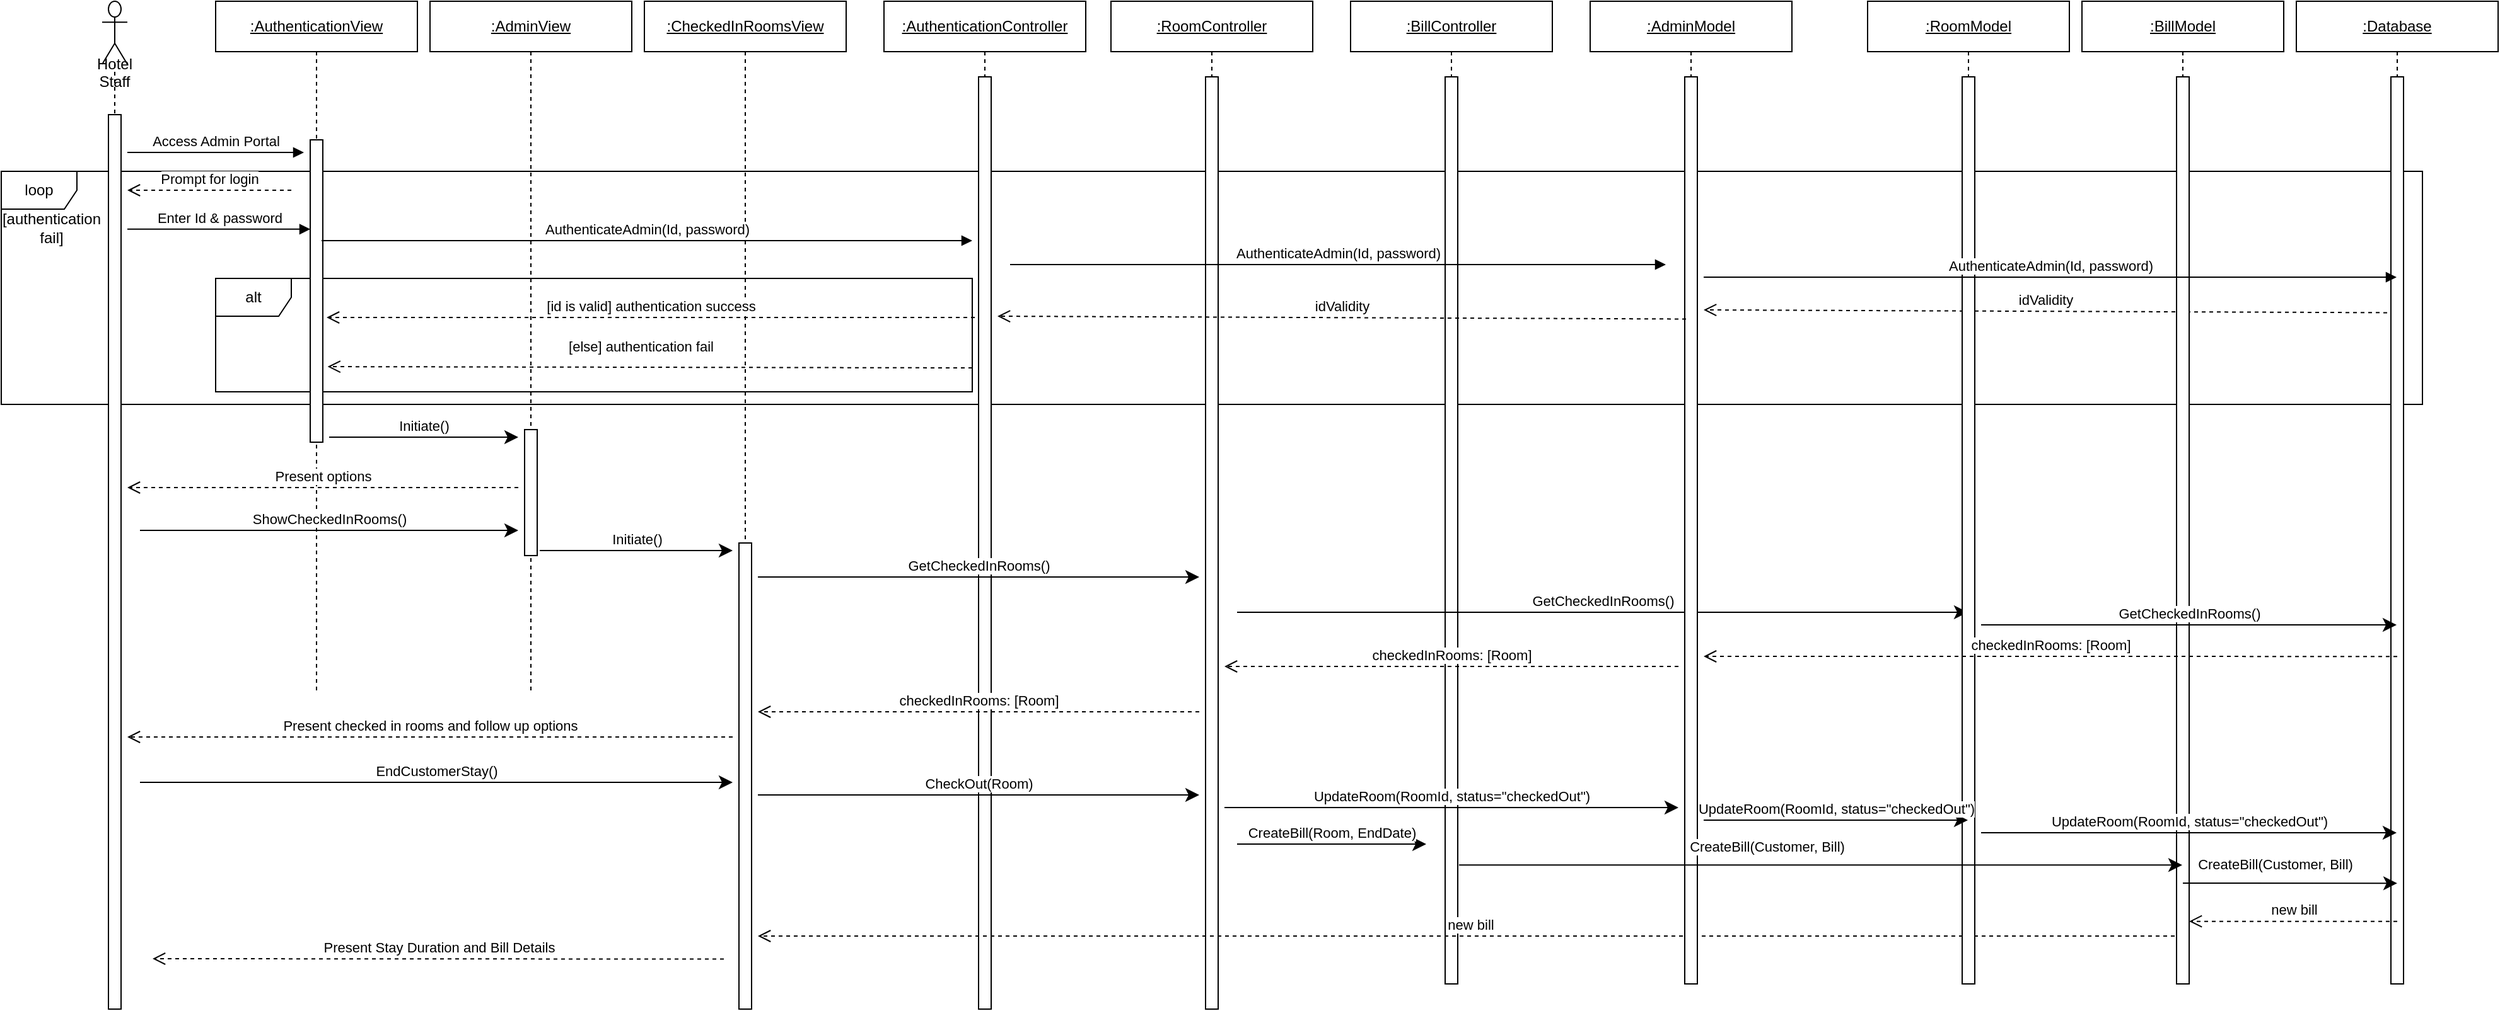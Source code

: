 <mxfile version="13.7.3" type="device"><diagram id="EpxMUwXgbM7p6y1-BHpj" name="Page-1"><mxGraphModel dx="1936" dy="997" grid="1" gridSize="10" guides="1" tooltips="1" connect="1" arrows="1" fold="1" page="1" pageScale="1" pageWidth="1100" pageHeight="850" math="0" shadow="0"><root><mxCell id="0"/><mxCell id="1" parent="0"/><mxCell id="3EWrQ-oBs63gJlRdLufB-16" value="loop" style="shape=umlFrame;whiteSpace=wrap;html=1;" parent="1" vertex="1"><mxGeometry x="40" y="295" width="1920" height="185" as="geometry"/></mxCell><mxCell id="3EWrQ-oBs63gJlRdLufB-24" value="alt" style="shape=umlFrame;whiteSpace=wrap;html=1;" parent="1" vertex="1"><mxGeometry x="210" y="380" width="600" height="90" as="geometry"/></mxCell><mxCell id="3EWrQ-oBs63gJlRdLufB-3" value="Hotel Staff" style="shape=umlLifeline;participant=umlActor;perimeter=lifelinePerimeter;whiteSpace=wrap;html=1;container=1;collapsible=0;recursiveResize=0;verticalAlign=top;spacingTop=36;outlineConnect=0;size=50;" parent="1" vertex="1"><mxGeometry x="120" y="160" width="20" height="800" as="geometry"/></mxCell><mxCell id="3EWrQ-oBs63gJlRdLufB-10" value="" style="html=1;points=[];perimeter=orthogonalPerimeter;" parent="3EWrQ-oBs63gJlRdLufB-3" vertex="1"><mxGeometry x="5" y="90" width="10" height="710" as="geometry"/></mxCell><mxCell id="3EWrQ-oBs63gJlRdLufB-4" value="&lt;u&gt;:CheckedInRoomsView&lt;/u&gt;" style="shape=umlLifeline;perimeter=lifelinePerimeter;whiteSpace=wrap;html=1;container=1;collapsible=0;recursiveResize=0;outlineConnect=0;" parent="1" vertex="1"><mxGeometry x="550" y="160" width="160" height="800" as="geometry"/></mxCell><mxCell id="3EWrQ-oBs63gJlRdLufB-30" value="" style="html=1;points=[];perimeter=orthogonalPerimeter;" parent="3EWrQ-oBs63gJlRdLufB-4" vertex="1"><mxGeometry x="75" y="430" width="10" height="370" as="geometry"/></mxCell><mxCell id="3EWrQ-oBs63gJlRdLufB-5" value="&lt;u&gt;:AuthenticationView&lt;/u&gt;" style="shape=umlLifeline;perimeter=lifelinePerimeter;whiteSpace=wrap;html=1;container=1;collapsible=0;recursiveResize=0;outlineConnect=0;" parent="1" vertex="1"><mxGeometry x="210" y="160" width="160" height="550" as="geometry"/></mxCell><mxCell id="3EWrQ-oBs63gJlRdLufB-12" value="" style="html=1;points=[];perimeter=orthogonalPerimeter;" parent="3EWrQ-oBs63gJlRdLufB-5" vertex="1"><mxGeometry x="75" y="110" width="10" height="240" as="geometry"/></mxCell><mxCell id="3EWrQ-oBs63gJlRdLufB-6" value="&lt;u&gt;:RoomController&lt;/u&gt;" style="shape=umlLifeline;perimeter=lifelinePerimeter;whiteSpace=wrap;html=1;container=1;collapsible=0;recursiveResize=0;outlineConnect=0;" parent="1" vertex="1"><mxGeometry x="920" y="160" width="160" height="800" as="geometry"/></mxCell><mxCell id="3EWrQ-oBs63gJlRdLufB-34" value="" style="html=1;points=[];perimeter=orthogonalPerimeter;" parent="3EWrQ-oBs63gJlRdLufB-6" vertex="1"><mxGeometry x="75" y="60" width="10" height="740" as="geometry"/></mxCell><mxCell id="3EWrQ-oBs63gJlRdLufB-7" value="&lt;u&gt;:AuthenticationController&lt;/u&gt;" style="shape=umlLifeline;perimeter=lifelinePerimeter;whiteSpace=wrap;html=1;container=1;collapsible=0;recursiveResize=0;outlineConnect=0;" parent="1" vertex="1"><mxGeometry x="740" y="160" width="160" height="800" as="geometry"/></mxCell><mxCell id="3EWrQ-oBs63gJlRdLufB-15" value="" style="html=1;points=[];perimeter=orthogonalPerimeter;" parent="3EWrQ-oBs63gJlRdLufB-7" vertex="1"><mxGeometry x="75" y="60" width="10" height="740" as="geometry"/></mxCell><mxCell id="3EWrQ-oBs63gJlRdLufB-8" value="&lt;u&gt;:BillController&lt;/u&gt;" style="shape=umlLifeline;perimeter=lifelinePerimeter;whiteSpace=wrap;html=1;container=1;collapsible=0;recursiveResize=0;outlineConnect=0;" parent="1" vertex="1"><mxGeometry x="1110" y="160" width="160" height="780" as="geometry"/></mxCell><mxCell id="3EWrQ-oBs63gJlRdLufB-35" value="" style="html=1;points=[];perimeter=orthogonalPerimeter;" parent="3EWrQ-oBs63gJlRdLufB-8" vertex="1"><mxGeometry x="75" y="60" width="10" height="720" as="geometry"/></mxCell><mxCell id="3EWrQ-oBs63gJlRdLufB-9" value="&lt;u&gt;:Database&lt;/u&gt;" style="shape=umlLifeline;perimeter=lifelinePerimeter;whiteSpace=wrap;html=1;container=1;collapsible=0;recursiveResize=0;outlineConnect=0;" parent="1" vertex="1"><mxGeometry x="1860" y="160" width="160" height="780" as="geometry"/></mxCell><mxCell id="3EWrQ-oBs63gJlRdLufB-13" value="" style="html=1;points=[];perimeter=orthogonalPerimeter;" parent="3EWrQ-oBs63gJlRdLufB-9" vertex="1"><mxGeometry x="75" y="60" width="10" height="720" as="geometry"/></mxCell><mxCell id="3EWrQ-oBs63gJlRdLufB-11" value="Access Admin Portal" style="html=1;verticalAlign=bottom;endArrow=block;" parent="1" edge="1"><mxGeometry width="80" relative="1" as="geometry"><mxPoint x="140" y="280" as="sourcePoint"/><mxPoint x="280" y="280" as="targetPoint"/></mxGeometry></mxCell><mxCell id="3EWrQ-oBs63gJlRdLufB-14" value="Prompt for login" style="html=1;verticalAlign=bottom;endArrow=open;dashed=1;endSize=8;" parent="1" edge="1"><mxGeometry relative="1" as="geometry"><mxPoint x="270" y="310" as="sourcePoint"/><mxPoint x="140" y="310" as="targetPoint"/></mxGeometry></mxCell><mxCell id="3EWrQ-oBs63gJlRdLufB-17" value="[authentication fail]" style="text;html=1;strokeColor=none;fillColor=none;align=center;verticalAlign=middle;whiteSpace=wrap;rounded=0;" parent="1" vertex="1"><mxGeometry x="60" y="330" width="40" height="20" as="geometry"/></mxCell><mxCell id="3EWrQ-oBs63gJlRdLufB-18" value="Enter Id &amp;amp; password" style="html=1;verticalAlign=bottom;endArrow=block;exitX=1.5;exitY=0.128;exitDx=0;exitDy=0;exitPerimeter=0;" parent="1" source="3EWrQ-oBs63gJlRdLufB-10" target="3EWrQ-oBs63gJlRdLufB-12" edge="1"><mxGeometry width="80" relative="1" as="geometry"><mxPoint x="150" y="290" as="sourcePoint"/><mxPoint x="290" y="290" as="targetPoint"/></mxGeometry></mxCell><mxCell id="3EWrQ-oBs63gJlRdLufB-19" value="AuthenticateAdmin(Id, password)" style="html=1;verticalAlign=bottom;endArrow=block;" parent="1" edge="1"><mxGeometry width="80" relative="1" as="geometry"><mxPoint x="294" y="350" as="sourcePoint"/><mxPoint x="810" y="350" as="targetPoint"/></mxGeometry></mxCell><mxCell id="3EWrQ-oBs63gJlRdLufB-20" value="AuthenticateAdmin(Id, password)" style="html=1;verticalAlign=bottom;endArrow=block;" parent="1" edge="1"><mxGeometry width="80" relative="1" as="geometry"><mxPoint x="840" y="369" as="sourcePoint"/><mxPoint x="1360" y="369" as="targetPoint"/></mxGeometry></mxCell><mxCell id="3EWrQ-oBs63gJlRdLufB-21" value="idValidity" style="html=1;verticalAlign=bottom;endArrow=open;dashed=1;endSize=8;exitX=-0.3;exitY=0.26;exitDx=0;exitDy=0;exitPerimeter=0;" parent="1" edge="1" source="3EWrQ-oBs63gJlRdLufB-13"><mxGeometry relative="1" as="geometry"><mxPoint x="1360" y="405" as="sourcePoint"/><mxPoint x="1390" y="405" as="targetPoint"/></mxGeometry></mxCell><mxCell id="3EWrQ-oBs63gJlRdLufB-22" value="[id is valid] authentication success" style="html=1;verticalAlign=bottom;endArrow=open;dashed=1;endSize=8;" parent="1" edge="1"><mxGeometry relative="1" as="geometry"><mxPoint x="812" y="411" as="sourcePoint"/><mxPoint x="298" y="411" as="targetPoint"/></mxGeometry></mxCell><mxCell id="3EWrQ-oBs63gJlRdLufB-23" value="[else] authentication fail" style="html=1;verticalAlign=bottom;endArrow=open;dashed=1;endSize=8;exitX=1;exitY=0.789;exitDx=0;exitDy=0;exitPerimeter=0;entryX=0.148;entryY=0.778;entryDx=0;entryDy=0;entryPerimeter=0;" parent="1" source="3EWrQ-oBs63gJlRdLufB-24" target="3EWrQ-oBs63gJlRdLufB-24" edge="1"><mxGeometry x="0.028" y="-8" relative="1" as="geometry"><mxPoint x="664" y="421" as="sourcePoint"/><mxPoint x="304" y="420" as="targetPoint"/><mxPoint as="offset"/></mxGeometry></mxCell><mxCell id="3EWrQ-oBs63gJlRdLufB-25" value="Initiate()" style="html=1;verticalAlign=bottom;endArrow=classic;endSize=8;endFill=1;" parent="1" edge="1"><mxGeometry relative="1" as="geometry"><mxPoint x="300" y="506" as="sourcePoint"/><mxPoint x="450" y="506" as="targetPoint"/></mxGeometry></mxCell><mxCell id="3EWrQ-oBs63gJlRdLufB-26" value="&lt;u&gt;:AdminView&lt;/u&gt;" style="shape=umlLifeline;perimeter=lifelinePerimeter;whiteSpace=wrap;html=1;container=1;collapsible=0;recursiveResize=0;outlineConnect=0;" parent="1" vertex="1"><mxGeometry x="380" y="160" width="160" height="550" as="geometry"/></mxCell><mxCell id="3EWrQ-oBs63gJlRdLufB-27" value="" style="html=1;points=[];perimeter=orthogonalPerimeter;" parent="3EWrQ-oBs63gJlRdLufB-26" vertex="1"><mxGeometry x="75" y="340" width="10" height="100" as="geometry"/></mxCell><mxCell id="3EWrQ-oBs63gJlRdLufB-28" value="Present options" style="html=1;verticalAlign=bottom;endArrow=open;dashed=1;endSize=8;" parent="1" edge="1"><mxGeometry relative="1" as="geometry"><mxPoint x="450" y="546" as="sourcePoint"/><mxPoint x="140" y="546" as="targetPoint"/></mxGeometry></mxCell><mxCell id="3EWrQ-oBs63gJlRdLufB-29" value="ShowCheckedInRooms()" style="html=1;verticalAlign=bottom;endArrow=classic;endSize=8;endFill=1;" parent="1" edge="1"><mxGeometry relative="1" as="geometry"><mxPoint x="150" y="580" as="sourcePoint"/><mxPoint x="450" y="580" as="targetPoint"/></mxGeometry></mxCell><mxCell id="3EWrQ-oBs63gJlRdLufB-31" value="Initiate()" style="html=1;verticalAlign=bottom;endArrow=classic;endSize=8;endFill=1;exitX=1.2;exitY=0.96;exitDx=0;exitDy=0;exitPerimeter=0;" parent="1" source="3EWrQ-oBs63gJlRdLufB-27" edge="1"><mxGeometry relative="1" as="geometry"><mxPoint x="310" y="516" as="sourcePoint"/><mxPoint x="620" y="596" as="targetPoint"/></mxGeometry></mxCell><mxCell id="3EWrQ-oBs63gJlRdLufB-33" value="GetCheckedInRooms()" style="html=1;verticalAlign=bottom;endArrow=classic;endSize=8;endFill=1;" parent="1" edge="1"><mxGeometry relative="1" as="geometry"><mxPoint x="640" y="617" as="sourcePoint"/><mxPoint x="990" y="617" as="targetPoint"/></mxGeometry></mxCell><mxCell id="3EWrQ-oBs63gJlRdLufB-37" value="GetCheckedInRooms()" style="html=1;verticalAlign=bottom;endArrow=classic;endSize=8;endFill=1;" parent="1" edge="1" target="62-GpjqkKZHMpxuvRS4g-3"><mxGeometry relative="1" as="geometry"><mxPoint x="1020" y="645" as="sourcePoint"/><mxPoint x="1360" y="645" as="targetPoint"/></mxGeometry></mxCell><mxCell id="3EWrQ-oBs63gJlRdLufB-39" value="checkedInRooms: [Room]" style="html=1;verticalAlign=bottom;endArrow=open;dashed=1;endSize=8;" parent="1" edge="1"><mxGeometry relative="1" as="geometry"><mxPoint x="1370" y="688" as="sourcePoint"/><mxPoint x="1010" y="688" as="targetPoint"/></mxGeometry></mxCell><mxCell id="3EWrQ-oBs63gJlRdLufB-40" value="checkedInRooms: [Room]" style="html=1;verticalAlign=bottom;endArrow=open;dashed=1;endSize=8;" parent="1" edge="1"><mxGeometry relative="1" as="geometry"><mxPoint x="990" y="724" as="sourcePoint"/><mxPoint x="640" y="724" as="targetPoint"/></mxGeometry></mxCell><mxCell id="3EWrQ-oBs63gJlRdLufB-42" value="Present checked in rooms and follow up options" style="html=1;verticalAlign=bottom;endArrow=open;dashed=1;endSize=8;" parent="1" edge="1"><mxGeometry relative="1" as="geometry"><mxPoint x="620" y="744" as="sourcePoint"/><mxPoint x="140" y="744" as="targetPoint"/></mxGeometry></mxCell><mxCell id="3EWrQ-oBs63gJlRdLufB-43" value="EndCustomerStay()" style="html=1;verticalAlign=bottom;endArrow=classic;endSize=8;endFill=1;" parent="1" edge="1"><mxGeometry relative="1" as="geometry"><mxPoint x="150" y="780" as="sourcePoint"/><mxPoint x="620" y="780" as="targetPoint"/></mxGeometry></mxCell><mxCell id="3EWrQ-oBs63gJlRdLufB-44" value="CheckOut(Room)" style="html=1;verticalAlign=bottom;endArrow=classic;endSize=8;endFill=1;" parent="1" edge="1"><mxGeometry relative="1" as="geometry"><mxPoint x="640" y="790" as="sourcePoint"/><mxPoint x="990" y="790" as="targetPoint"/></mxGeometry></mxCell><mxCell id="3EWrQ-oBs63gJlRdLufB-45" value="UpdateRoom(RoomId, status=&quot;checkedOut&quot;)" style="html=1;verticalAlign=bottom;endArrow=classic;endSize=8;endFill=1;" parent="1" edge="1"><mxGeometry relative="1" as="geometry"><mxPoint x="1010" y="800" as="sourcePoint"/><mxPoint x="1370" y="800" as="targetPoint"/></mxGeometry></mxCell><mxCell id="3EWrQ-oBs63gJlRdLufB-46" value="CreateBill(Room, EndDate)" style="html=1;verticalAlign=bottom;endArrow=classic;endSize=8;endFill=1;" parent="1" edge="1"><mxGeometry relative="1" as="geometry"><mxPoint x="1020" y="829" as="sourcePoint"/><mxPoint x="1170" y="829" as="targetPoint"/></mxGeometry></mxCell><mxCell id="3EWrQ-oBs63gJlRdLufB-48" value="new bill" style="html=1;verticalAlign=bottom;endArrow=open;dashed=1;endSize=8;" parent="1" source="62-GpjqkKZHMpxuvRS4g-5" edge="1"><mxGeometry relative="1" as="geometry"><mxPoint x="1000" y="734" as="sourcePoint"/><mxPoint x="640" y="902" as="targetPoint"/></mxGeometry></mxCell><mxCell id="3EWrQ-oBs63gJlRdLufB-49" value="Present Stay Duration and Bill Details" style="html=1;verticalAlign=bottom;endArrow=open;dashed=1;endSize=8;exitX=-0.2;exitY=0.922;exitDx=0;exitDy=0;exitPerimeter=0;" parent="1" edge="1"><mxGeometry relative="1" as="geometry"><mxPoint x="613" y="920.28" as="sourcePoint"/><mxPoint x="160" y="920" as="targetPoint"/></mxGeometry></mxCell><mxCell id="62-GpjqkKZHMpxuvRS4g-1" value="&lt;u&gt;:AdminModel&lt;/u&gt;" style="shape=umlLifeline;perimeter=lifelinePerimeter;whiteSpace=wrap;html=1;container=1;collapsible=0;recursiveResize=0;outlineConnect=0;" vertex="1" parent="1"><mxGeometry x="1300" y="160" width="160" height="780" as="geometry"/></mxCell><mxCell id="62-GpjqkKZHMpxuvRS4g-2" value="" style="html=1;points=[];perimeter=orthogonalPerimeter;" vertex="1" parent="62-GpjqkKZHMpxuvRS4g-1"><mxGeometry x="75" y="60" width="10" height="720" as="geometry"/></mxCell><mxCell id="62-GpjqkKZHMpxuvRS4g-3" value="&lt;u&gt;:RoomModel&lt;/u&gt;" style="shape=umlLifeline;perimeter=lifelinePerimeter;whiteSpace=wrap;html=1;container=1;collapsible=0;recursiveResize=0;outlineConnect=0;" vertex="1" parent="1"><mxGeometry x="1520" y="160" width="160" height="780" as="geometry"/></mxCell><mxCell id="62-GpjqkKZHMpxuvRS4g-4" value="" style="html=1;points=[];perimeter=orthogonalPerimeter;" vertex="1" parent="62-GpjqkKZHMpxuvRS4g-3"><mxGeometry x="75" y="60" width="10" height="720" as="geometry"/></mxCell><mxCell id="62-GpjqkKZHMpxuvRS4g-5" value="&lt;u&gt;:BillModel&lt;/u&gt;" style="shape=umlLifeline;perimeter=lifelinePerimeter;whiteSpace=wrap;html=1;container=1;collapsible=0;recursiveResize=0;outlineConnect=0;" vertex="1" parent="1"><mxGeometry x="1690" y="160" width="160" height="780" as="geometry"/></mxCell><mxCell id="62-GpjqkKZHMpxuvRS4g-6" value="" style="html=1;points=[];perimeter=orthogonalPerimeter;" vertex="1" parent="62-GpjqkKZHMpxuvRS4g-5"><mxGeometry x="75" y="60" width="10" height="720" as="geometry"/></mxCell><mxCell id="62-GpjqkKZHMpxuvRS4g-7" value="AuthenticateAdmin(Id, password)" style="html=1;verticalAlign=bottom;endArrow=block;" edge="1" parent="1" target="3EWrQ-oBs63gJlRdLufB-9"><mxGeometry width="80" relative="1" as="geometry"><mxPoint x="1390" y="379" as="sourcePoint"/><mxPoint x="1370" y="379" as="targetPoint"/></mxGeometry></mxCell><mxCell id="62-GpjqkKZHMpxuvRS4g-8" value="idValidity" style="html=1;verticalAlign=bottom;endArrow=open;dashed=1;endSize=8;exitX=0.1;exitY=0.267;exitDx=0;exitDy=0;exitPerimeter=0;" edge="1" parent="1" source="62-GpjqkKZHMpxuvRS4g-2"><mxGeometry relative="1" as="geometry"><mxPoint x="1380" y="405" as="sourcePoint"/><mxPoint x="830" y="410" as="targetPoint"/></mxGeometry></mxCell><mxCell id="62-GpjqkKZHMpxuvRS4g-10" value="GetCheckedInRooms()" style="html=1;verticalAlign=bottom;endArrow=classic;endSize=8;endFill=1;" edge="1" parent="1" target="3EWrQ-oBs63gJlRdLufB-9"><mxGeometry relative="1" as="geometry"><mxPoint x="1610" y="655" as="sourcePoint"/><mxPoint x="1609.5" y="655" as="targetPoint"/></mxGeometry></mxCell><mxCell id="62-GpjqkKZHMpxuvRS4g-11" value="checkedInRooms: [Room]" style="html=1;verticalAlign=bottom;endArrow=open;dashed=1;endSize=8;exitX=0.5;exitY=0.639;exitDx=0;exitDy=0;exitPerimeter=0;" edge="1" parent="1" source="3EWrQ-oBs63gJlRdLufB-13"><mxGeometry relative="1" as="geometry"><mxPoint x="1370" y="698" as="sourcePoint"/><mxPoint x="1390" y="680" as="targetPoint"/></mxGeometry></mxCell><mxCell id="62-GpjqkKZHMpxuvRS4g-12" value="UpdateRoom(RoomId, status=&quot;checkedOut&quot;)" style="html=1;verticalAlign=bottom;endArrow=classic;endSize=8;endFill=1;" edge="1" parent="1" target="62-GpjqkKZHMpxuvRS4g-3"><mxGeometry relative="1" as="geometry"><mxPoint x="1390" y="810" as="sourcePoint"/><mxPoint x="1380" y="810" as="targetPoint"/></mxGeometry></mxCell><mxCell id="3EWrQ-oBs63gJlRdLufB-47" value="CreateBill(Customer, Bill)" style="html=1;verticalAlign=bottom;endArrow=classic;endSize=8;endFill=1;exitX=1.1;exitY=0.869;exitDx=0;exitDy=0;exitPerimeter=0;" parent="1" target="62-GpjqkKZHMpxuvRS4g-5" edge="1" source="3EWrQ-oBs63gJlRdLufB-35"><mxGeometry x="-0.15" y="6" relative="1" as="geometry"><mxPoint x="1210" y="870" as="sourcePoint"/><mxPoint x="1760" y="850" as="targetPoint"/><mxPoint as="offset"/></mxGeometry></mxCell><mxCell id="62-GpjqkKZHMpxuvRS4g-13" value="UpdateRoom(RoomId, status=&quot;checkedOut&quot;)" style="html=1;verticalAlign=bottom;endArrow=classic;endSize=8;endFill=1;" edge="1" parent="1" target="3EWrQ-oBs63gJlRdLufB-9"><mxGeometry relative="1" as="geometry"><mxPoint x="1610" y="820" as="sourcePoint"/><mxPoint x="1609.5" y="820" as="targetPoint"/></mxGeometry></mxCell><mxCell id="62-GpjqkKZHMpxuvRS4g-14" value="CreateBill(Customer, Bill)" style="html=1;verticalAlign=bottom;endArrow=classic;endSize=8;endFill=1;entryX=0.5;entryY=0.889;entryDx=0;entryDy=0;entryPerimeter=0;" edge="1" parent="1" target="3EWrQ-oBs63gJlRdLufB-13"><mxGeometry x="-0.15" y="6" relative="1" as="geometry"><mxPoint x="1770" y="860" as="sourcePoint"/><mxPoint x="1779.5" y="855.68" as="targetPoint"/><mxPoint as="offset"/></mxGeometry></mxCell><mxCell id="62-GpjqkKZHMpxuvRS4g-15" value="new bill" style="html=1;verticalAlign=bottom;endArrow=open;dashed=1;endSize=8;exitX=0.5;exitY=0.931;exitDx=0;exitDy=0;exitPerimeter=0;entryX=1;entryY=0.931;entryDx=0;entryDy=0;entryPerimeter=0;" edge="1" parent="1" source="3EWrQ-oBs63gJlRdLufB-13" target="62-GpjqkKZHMpxuvRS4g-6"><mxGeometry relative="1" as="geometry"><mxPoint x="1003" y="912.28" as="sourcePoint"/><mxPoint x="650" y="912" as="targetPoint"/></mxGeometry></mxCell></root></mxGraphModel></diagram></mxfile>